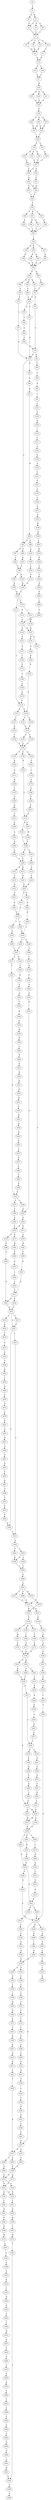 strict digraph  {
	S0 -> S1 [ label = L ];
	S1 -> S2 [ label = N ];
	S1 -> S3 [ label = E ];
	S2 -> S4 [ label = G ];
	S3 -> S5 [ label = N ];
	S3 -> S6 [ label = S ];
	S3 -> S4 [ label = G ];
	S4 -> S7 [ label = L ];
	S5 -> S7 [ label = L ];
	S6 -> S7 [ label = L ];
	S7 -> S8 [ label = V ];
	S7 -> S9 [ label = S ];
	S7 -> S10 [ label = A ];
	S7 -> S11 [ label = T ];
	S8 -> S12 [ label = R ];
	S9 -> S12 [ label = R ];
	S10 -> S13 [ label = T ];
	S11 -> S12 [ label = R ];
	S12 -> S14 [ label = E ];
	S13 -> S14 [ label = E ];
	S14 -> S15 [ label = V ];
	S14 -> S16 [ label = I ];
	S15 -> S17 [ label = L ];
	S16 -> S17 [ label = L ];
	S17 -> S18 [ label = R ];
	S18 -> S19 [ label = D ];
	S18 -> S20 [ label = E ];
	S18 -> S21 [ label = Q ];
	S19 -> S22 [ label = Q ];
	S20 -> S22 [ label = Q ];
	S21 -> S22 [ label = Q ];
	S22 -> S23 [ label = P ];
	S23 -> S24 [ label = E ];
	S23 -> S25 [ label = K ];
	S23 -> S26 [ label = A ];
	S24 -> S27 [ label = D ];
	S24 -> S28 [ label = N ];
	S25 -> S28 [ label = N ];
	S26 -> S27 [ label = D ];
	S27 -> S29 [ label = I ];
	S28 -> S29 [ label = I ];
	S29 -> S30 [ label = P ];
	S29 -> S31 [ label = V ];
	S30 -> S32 [ label = K ];
	S30 -> S33 [ label = N ];
	S30 -> S34 [ label = S ];
	S31 -> S35 [ label = A ];
	S32 -> S36 [ label = Y ];
	S33 -> S37 [ label = F ];
	S34 -> S37 [ label = F ];
	S35 -> S37 [ label = F ];
	S36 -> S38 [ label = A ];
	S37 -> S38 [ label = A ];
	S37 -> S39 [ label = G ];
	S38 -> S40 [ label = A ];
	S39 -> S41 [ label = S ];
	S40 -> S42 [ label = H ];
	S40 -> S43 [ label = A ];
	S41 -> S42 [ label = H ];
	S42 -> S44 [ label = Y ];
	S43 -> S44 [ label = Y ];
	S44 -> S45 [ label = F ];
	S45 -> S46 [ label = S ];
	S45 -> S47 [ label = N ];
	S45 -> S48 [ label = E ];
	S46 -> S49 [ label = S ];
	S47 -> S50 [ label = R ];
	S47 -> S51 [ label = Q ];
	S48 -> S52 [ label = D ];
	S49 -> S53 [ label = L ];
	S50 -> S53 [ label = L ];
	S51 -> S53 [ label = L ];
	S52 -> S53 [ label = L ];
	S53 -> S54 [ label = L ];
	S54 -> S55 [ label = K ];
	S54 -> S56 [ label = E ];
	S54 -> S57 [ label = T ];
	S55 -> S58 [ label = Q ];
	S56 -> S59 [ label = R ];
	S56 -> S60 [ label = K ];
	S57 -> S61 [ label = E ];
	S58 -> S62 [ label = R ];
	S59 -> S62 [ label = R ];
	S60 -> S62 [ label = R ];
	S61 -> S62 [ label = R ];
	S62 -> S63 [ label = E ];
	S62 -> S64 [ label = Q ];
	S63 -> S65 [ label = E ];
	S63 -> S66 [ label = Q ];
	S63 -> S67 [ label = K ];
	S64 -> S68 [ label = S ];
	S65 -> S69 [ label = S ];
	S66 -> S70 [ label = G ];
	S67 -> S71 [ label = T ];
	S68 -> S71 [ label = T ];
	S69 -> S72 [ label = G ];
	S70 -> S73 [ label = F ];
	S71 -> S72 [ label = G ];
	S71 -> S74 [ label = N ];
	S72 -> S75 [ label = V ];
	S72 -> S76 [ label = K ];
	S73 -> S77 [ label = A ];
	S74 -> S78 [ label = F ];
	S75 -> S79 [ label = D ];
	S76 -> S80 [ label = L ];
	S77 -> S79 [ label = D ];
	S78 -> S81 [ label = K ];
	S78 -> S79 [ label = D ];
	S79 -> S82 [ label = P ];
	S79 -> S83 [ label = G ];
	S80 -> S84 [ label = S ];
	S81 -> S85 [ label = S ];
	S82 -> S86 [ label = A ];
	S83 -> S87 [ label = N ];
	S83 -> S88 [ label = S ];
	S84 -> S89 [ label = T ];
	S85 -> S90 [ label = T ];
	S86 -> S91 [ label = E ];
	S87 -> S92 [ label = L ];
	S88 -> S93 [ label = K ];
	S89 -> S78 [ label = F ];
	S90 -> S94 [ label = D ];
	S91 -> S95 [ label = W ];
	S92 -> S96 [ label = V ];
	S93 -> S96 [ label = V ];
	S94 -> S97 [ label = I ];
	S95 -> S98 [ label = A ];
	S95 -> S83 [ label = G ];
	S96 -> S99 [ label = S ];
	S96 -> S100 [ label = D ];
	S97 -> S101 [ label = E ];
	S98 -> S102 [ label = A ];
	S99 -> S103 [ label = E ];
	S100 -> S104 [ label = D ];
	S101 -> S105 [ label = E ];
	S102 -> S106 [ label = T ];
	S103 -> S107 [ label = R ];
	S104 -> S107 [ label = R ];
	S105 -> S108 [ label = R ];
	S106 -> S109 [ label = L ];
	S107 -> S110 [ label = F ];
	S107 -> S111 [ label = I ];
	S108 -> S112 [ label = I ];
	S109 -> S113 [ label = E ];
	S110 -> S114 [ label = E ];
	S110 -> S115 [ label = Y ];
	S111 -> S116 [ label = V ];
	S112 -> S117 [ label = Y ];
	S113 -> S104 [ label = D ];
	S114 -> S118 [ label = S ];
	S115 -> S119 [ label = N ];
	S116 -> S120 [ label = E ];
	S116 -> S121 [ label = K ];
	S117 -> S122 [ label = G ];
	S118 -> S123 [ label = N ];
	S118 -> S124 [ label = G ];
	S119 -> S123 [ label = N ];
	S120 -> S125 [ label = L ];
	S120 -> S126 [ label = Q ];
	S121 -> S127 [ label = I ];
	S122 -> S128 [ label = D ];
	S123 -> S129 [ label = A ];
	S123 -> S130 [ label = H ];
	S124 -> S131 [ label = N ];
	S125 -> S132 [ label = E ];
	S126 -> S132 [ label = E ];
	S127 -> S133 [ label = Q ];
	S128 -> S134 [ label = S ];
	S129 -> S135 [ label = F ];
	S130 -> S136 [ label = A ];
	S131 -> S137 [ label = E ];
	S132 -> S138 [ label = D ];
	S132 -> S139 [ label = P ];
	S133 -> S140 [ label = T ];
	S134 -> S141 [ label = Y ];
	S135 -> S142 [ label = K ];
	S135 -> S143 [ label = R ];
	S136 -> S144 [ label = F ];
	S137 -> S145 [ label = Y ];
	S138 -> S146 [ label = A ];
	S139 -> S146 [ label = A ];
	S140 -> S146 [ label = A ];
	S141 -> S147 [ label = F ];
	S142 -> S148 [ label = D ];
	S143 -> S149 [ label = G ];
	S144 -> S150 [ label = K ];
	S145 -> S151 [ label = E ];
	S146 -> S152 [ label = A ];
	S146 -> S153 [ label = Y ];
	S146 -> S154 [ label = E ];
	S147 -> S155 [ label = G ];
	S148 -> S156 [ label = A ];
	S149 -> S157 [ label = F ];
	S149 -> S158 [ label = Y ];
	S149 -> S159 [ label = H ];
	S150 -> S120 [ label = E ];
	S151 -> S160 [ label = V ];
	S152 -> S161 [ label = P ];
	S153 -> S162 [ label = R ];
	S154 -> S163 [ label = K ];
	S155 -> S164 [ label = T ];
	S156 -> S165 [ label = A ];
	S157 -> S166 [ label = A ];
	S158 -> S167 [ label = H ];
	S159 -> S168 [ label = L ];
	S160 -> S169 [ label = A ];
	S161 -> S170 [ label = L ];
	S162 -> S171 [ label = G ];
	S163 -> S172 [ label = E ];
	S164 -> S173 [ label = A ];
	S165 -> S174 [ label = A ];
	S166 -> S175 [ label = S ];
	S167 -> S176 [ label = V ];
	S168 -> S177 [ label = A ];
	S169 -> S178 [ label = A ];
	S170 -> S179 [ label = A ];
	S171 -> S180 [ label = H ];
	S172 -> S181 [ label = V ];
	S172 -> S182 [ label = K ];
	S173 -> S183 [ label = S ];
	S174 -> S184 [ label = P ];
	S175 -> S185 [ label = R ];
	S176 -> S185 [ label = R ];
	S177 -> S185 [ label = R ];
	S178 -> S116 [ label = V ];
	S179 -> S186 [ label = A ];
	S180 -> S187 [ label = T ];
	S181 -> S188 [ label = M ];
	S182 -> S189 [ label = S ];
	S183 -> S190 [ label = K ];
	S184 -> S191 [ label = A ];
	S185 -> S192 [ label = K ];
	S185 -> S193 [ label = E ];
	S186 -> S194 [ label = V ];
	S187 -> S195 [ label = G ];
	S188 -> S189 [ label = S ];
	S189 -> S196 [ label = P ];
	S189 -> S197 [ label = Q ];
	S190 -> S198 [ label = K ];
	S191 -> S199 [ label = T ];
	S192 -> S200 [ label = S ];
	S192 -> S201 [ label = Y ];
	S193 -> S202 [ label = E ];
	S194 -> S203 [ label = E ];
	S195 -> S204 [ label = R ];
	S196 -> S205 [ label = V ];
	S197 -> S206 [ label = A ];
	S198 -> S207 [ label = Y ];
	S199 -> S208 [ label = G ];
	S200 -> S209 [ label = V ];
	S201 -> S210 [ label = Y ];
	S202 -> S209 [ label = V ];
	S203 -> S172 [ label = E ];
	S204 -> S211 [ label = T ];
	S205 -> S212 [ label = N ];
	S205 -> S213 [ label = K ];
	S206 -> S214 [ label = S ];
	S207 -> S215 [ label = R ];
	S208 -> S216 [ label = G ];
	S209 -> S217 [ label = A ];
	S209 -> S218 [ label = K ];
	S210 -> S219 [ label = K ];
	S211 -> S220 [ label = Q ];
	S212 -> S221 [ label = V ];
	S213 -> S222 [ label = N ];
	S214 -> S223 [ label = E ];
	S215 -> S224 [ label = K ];
	S216 -> S225 [ label = L ];
	S217 -> S226 [ label = S ];
	S218 -> S227 [ label = Q ];
	S218 -> S228 [ label = K ];
	S219 -> S229 [ label = K ];
	S220 -> S230 [ label = A ];
	S221 -> S231 [ label = G ];
	S222 -> S232 [ label = K ];
	S223 -> S232 [ label = K ];
	S224 -> S233 [ label = T ];
	S225 -> S234 [ label = S ];
	S226 -> S235 [ label = E ];
	S226 -> S236 [ label = L ];
	S227 -> S237 [ label = M ];
	S228 -> S238 [ label = E ];
	S228 -> S237 [ label = M ];
	S229 -> S239 [ label = K ];
	S230 -> S240 [ label = R ];
	S231 -> S241 [ label = A ];
	S232 -> S242 [ label = K ];
	S232 -> S243 [ label = V ];
	S233 -> S244 [ label = T ];
	S234 -> S245 [ label = E ];
	S235 -> S246 [ label = K ];
	S236 -> S247 [ label = H ];
	S237 -> S248 [ label = K ];
	S238 -> S248 [ label = K ];
	S239 -> S249 [ label = S ];
	S240 -> S250 [ label = A ];
	S241 -> S251 [ label = E ];
	S242 -> S252 [ label = N ];
	S243 -> S253 [ label = E ];
	S244 -> S254 [ label = E ];
	S245 -> S255 [ label = I ];
	S245 -> S256 [ label = D ];
	S245 -> S257 [ label = E ];
	S246 -> S258 [ label = Q ];
	S247 -> S259 [ label = S ];
	S248 -> S260 [ label = I ];
	S248 -> S261 [ label = S ];
	S248 -> S262 [ label = Q ];
	S249 -> S263 [ label = S ];
	S250 -> S205 [ label = V ];
	S251 -> S253 [ label = E ];
	S252 -> S264 [ label = K ];
	S253 -> S265 [ label = V ];
	S253 -> S266 [ label = T ];
	S254 -> S267 [ label = E ];
	S255 -> S268 [ label = K ];
	S256 -> S269 [ label = E ];
	S257 -> S270 [ label = A ];
	S257 -> S271 [ label = K ];
	S258 -> S272 [ label = P ];
	S259 -> S273 [ label = E ];
	S260 -> S274 [ label = L ];
	S261 -> S275 [ label = N ];
	S262 -> S276 [ label = E ];
	S263 -> S277 [ label = E ];
	S264 -> S278 [ label = A ];
	S265 -> S278 [ label = A ];
	S266 -> S279 [ label = P ];
	S267 -> S280 [ label = I ];
	S268 -> S281 [ label = K ];
	S269 -> S282 [ label = I ];
	S270 -> S283 [ label = G ];
	S271 -> S284 [ label = A ];
	S271 -> S285 [ label = T ];
	S272 -> S286 [ label = N ];
	S273 -> S287 [ label = S ];
	S274 -> S288 [ label = H ];
	S275 -> S289 [ label = E ];
	S276 -> S290 [ label = F ];
	S276 -> S291 [ label = E ];
	S277 -> S226 [ label = S ];
	S278 -> S292 [ label = P ];
	S278 -> S293 [ label = A ];
	S279 -> S294 [ label = V ];
	S280 -> S295 [ label = F ];
	S281 -> S296 [ label = T ];
	S282 -> S297 [ label = R ];
	S283 -> S298 [ label = E ];
	S284 -> S298 [ label = E ];
	S285 -> S299 [ label = Q ];
	S286 -> S300 [ label = T ];
	S287 -> S301 [ label = D ];
	S288 -> S302 [ label = K ];
	S289 -> S276 [ label = E ];
	S290 -> S303 [ label = G ];
	S291 -> S304 [ label = P ];
	S291 -> S305 [ label = L ];
	S292 -> S306 [ label = T ];
	S293 -> S307 [ label = T ];
	S294 -> S307 [ label = T ];
	S295 -> S118 [ label = S ];
	S296 -> S308 [ label = T ];
	S297 -> S309 [ label = A ];
	S298 -> S310 [ label = E ];
	S298 -> S311 [ label = K ];
	S299 -> S310 [ label = E ];
	S300 -> S218 [ label = K ];
	S301 -> S312 [ label = V ];
	S302 -> S313 [ label = L ];
	S303 -> S245 [ label = E ];
	S304 -> S314 [ label = Q ];
	S305 -> S245 [ label = E ];
	S306 -> S315 [ label = I ];
	S307 -> S316 [ label = K ];
	S307 -> S317 [ label = A ];
	S308 -> S318 [ label = Y ];
	S309 -> S319 [ label = D ];
	S309 -> S320 [ label = A ];
	S310 -> S321 [ label = E ];
	S310 -> S322 [ label = D ];
	S311 -> S321 [ label = E ];
	S312 -> S228 [ label = K ];
	S313 -> S323 [ label = A ];
	S314 -> S324 [ label = T ];
	S315 -> S325 [ label = Q ];
	S316 -> S326 [ label = I ];
	S317 -> S327 [ label = L ];
	S318 -> S328 [ label = K ];
	S319 -> S329 [ label = S ];
	S320 -> S330 [ label = G ];
	S321 -> S331 [ label = N ];
	S321 -> S332 [ label = E ];
	S322 -> S331 [ label = N ];
	S323 -> S333 [ label = D ];
	S324 -> S334 [ label = S ];
	S325 -> S335 [ label = T ];
	S326 -> S336 [ label = Q ];
	S327 -> S337 [ label = D ];
	S329 -> S339 [ label = T ];
	S330 -> S340 [ label = I ];
	S331 -> S341 [ label = L ];
	S332 -> S342 [ label = I ];
	S333 -> S291 [ label = E ];
	S334 -> S343 [ label = Q ];
	S335 -> S344 [ label = A ];
	S336 -> S345 [ label = A ];
	S337 -> S346 [ label = L ];
	S337 -> S347 [ label = S ];
	S339 -> S348 [ label = S ];
	S340 -> S349 [ label = I ];
	S341 -> S350 [ label = K ];
	S342 -> S351 [ label = R ];
	S343 -> S352 [ label = Q ];
	S344 -> S353 [ label = A ];
	S345 -> S354 [ label = Q ];
	S346 -> S355 [ label = E ];
	S347 -> S356 [ label = P ];
	S348 -> S357 [ label = A ];
	S349 -> S358 [ label = Q ];
	S350 -> S359 [ label = K ];
	S351 -> S360 [ label = K ];
	S352 -> S309 [ label = A ];
	S353 -> S361 [ label = E ];
	S354 -> S362 [ label = Y ];
	S355 -> S363 [ label = E ];
	S356 -> S364 [ label = D ];
	S357 -> S365 [ label = G ];
	S358 -> S366 [ label = Q ];
	S359 -> S367 [ label = I ];
	S360 -> S368 [ label = Q ];
	S361 -> S355 [ label = E ];
	S362 -> S369 [ label = R ];
	S363 -> S370 [ label = E ];
	S363 -> S371 [ label = K ];
	S364 -> S370 [ label = E ];
	S365 -> S372 [ label = T ];
	S366 -> S373 [ label = K ];
	S367 -> S374 [ label = H ];
	S368 -> S375 [ label = D ];
	S369 -> S376 [ label = G ];
	S370 -> S377 [ label = E ];
	S370 -> S378 [ label = N ];
	S371 -> S379 [ label = Q ];
	S372 -> S380 [ label = T ];
	S373 -> S381 [ label = Y ];
	S374 -> S382 [ label = S ];
	S375 -> S383 [ label = L ];
	S376 -> S384 [ label = H ];
	S377 -> S385 [ label = M ];
	S378 -> S386 [ label = K ];
	S379 -> S387 [ label = M ];
	S380 -> S388 [ label = S ];
	S381 -> S389 [ label = R ];
	S382 -> S390 [ label = P ];
	S383 -> S391 [ label = A ];
	S384 -> S392 [ label = R ];
	S385 -> S393 [ label = P ];
	S386 -> S394 [ label = E ];
	S387 -> S395 [ label = F ];
	S388 -> S396 [ label = F ];
	S389 -> S397 [ label = K ];
	S390 -> S398 [ label = G ];
	S391 -> S399 [ label = A ];
	S392 -> S400 [ label = V ];
	S393 -> S401 [ label = D ];
	S394 -> S402 [ label = K ];
	S395 -> S403 [ label = N ];
	S396 -> S404 [ label = A ];
	S397 -> S405 [ label = H ];
	S398 -> S406 [ label = E ];
	S399 -> S407 [ label = V ];
	S400 -> S408 [ label = R ];
	S401 -> S409 [ label = L ];
	S402 -> S410 [ label = E ];
	S403 -> S411 [ label = D ];
	S404 -> S412 [ label = K ];
	S405 -> S413 [ label = R ];
	S407 -> S414 [ label = K ];
	S408 -> S415 [ label = K ];
	S409 -> S416 [ label = T ];
	S410 -> S417 [ label = V ];
	S410 -> S418 [ label = Y ];
	S410 -> S419 [ label = E ];
	S411 -> S420 [ label = P ];
	S411 -> S402 [ label = K ];
	S412 -> S421 [ label = D ];
	S413 -> S422 [ label = S ];
	S414 -> S423 [ label = I ];
	S415 -> S424 [ label = N ];
	S416 -> S411 [ label = D ];
	S417 -> S419 [ label = E ];
	S418 -> S425 [ label = E ];
	S419 -> S426 [ label = K ];
	S419 -> S427 [ label = L ];
	S420 -> S410 [ label = E ];
	S421 -> S428 [ label = A ];
	S422 -> S429 [ label = V ];
	S423 -> S430 [ label = Q ];
	S424 -> S431 [ label = R ];
	S425 -> S432 [ label = V ];
	S426 -> S433 [ label = A ];
	S427 -> S433 [ label = A ];
	S428 -> S434 [ label = L ];
	S429 -> S271 [ label = K ];
	S430 -> S435 [ label = R ];
	S431 -> S436 [ label = N ];
	S432 -> S437 [ label = A ];
	S433 -> S438 [ label = A ];
	S434 -> S439 [ label = V ];
	S435 -> S440 [ label = S ];
	S436 -> S441 [ label = K ];
	S437 -> S442 [ label = A ];
	S438 -> S443 [ label = T ];
	S438 -> S444 [ label = V ];
	S439 -> S445 [ label = D ];
	S440 -> S446 [ label = Y ];
	S441 -> S447 [ label = F ];
	S442 -> S448 [ label = V ];
	S443 -> S449 [ label = L ];
	S443 -> S450 [ label = K ];
	S444 -> S450 [ label = K ];
	S445 -> S451 [ label = A ];
	S446 -> S452 [ label = R ];
	S447 -> S453 [ label = N ];
	S448 -> S454 [ label = K ];
	S449 -> S455 [ label = I ];
	S450 -> S455 [ label = I ];
	S451 -> S456 [ label = L ];
	S452 -> S457 [ label = G ];
	S453 -> S458 [ label = Q ];
	S454 -> S459 [ label = I ];
	S455 -> S460 [ label = Q ];
	S456 -> S461 [ label = F ];
	S457 -> S462 [ label = Y ];
	S458 -> S463 [ label = N ];
	S459 -> S464 [ label = Q ];
	S460 -> S465 [ label = A ];
	S461 -> S257 [ label = E ];
	S462 -> S466 [ label = R ];
	S463 -> S467 [ label = E ];
	S464 -> S468 [ label = T ];
	S465 -> S469 [ label = S ];
	S465 -> S470 [ label = R ];
	S465 -> S471 [ label = L ];
	S466 -> S472 [ label = S ];
	S467 -> S473 [ label = S ];
	S468 -> S474 [ label = A ];
	S469 -> S135 [ label = F ];
	S470 -> S475 [ label = Y ];
	S471 -> S135 [ label = F ];
	S472 -> S476 [ label = R ];
	S473 -> S477 [ label = E ];
	S474 -> S478 [ label = Y ];
	S475 -> S143 [ label = R ];
	S476 -> S479 [ label = K ];
	S477 -> S480 [ label = P ];
	S478 -> S481 [ label = R ];
	S479 -> S482 [ label = V ];
	S480 -> S483 [ label = V ];
	S481 -> S484 [ label = G ];
	S482 -> S485 [ label = T ];
	S483 -> S486 [ label = K ];
	S484 -> S487 [ label = H ];
	S485 -> S488 [ label = A ];
	S486 -> S337 [ label = D ];
	S487 -> S489 [ label = A ];
	S488 -> S490 [ label = P ];
	S489 -> S491 [ label = G ];
	S490 -> S492 [ label = P ];
	S491 -> S493 [ label = R ];
	S492 -> S494 [ label = S ];
	S493 -> S495 [ label = T ];
	S494 -> S496 [ label = E ];
	S495 -> S497 [ label = K ];
	S496 -> S498 [ label = D ];
	S497 -> S499 [ label = A ];
	S498 -> S500 [ label = I ];
	S499 -> S501 [ label = T ];
	S500 -> S502 [ label = K ];
	S501 -> S503 [ label = K ];
	S502 -> S390 [ label = P ];
	S503 -> S504 [ label = D ];
	S504 -> S426 [ label = K ];
}
